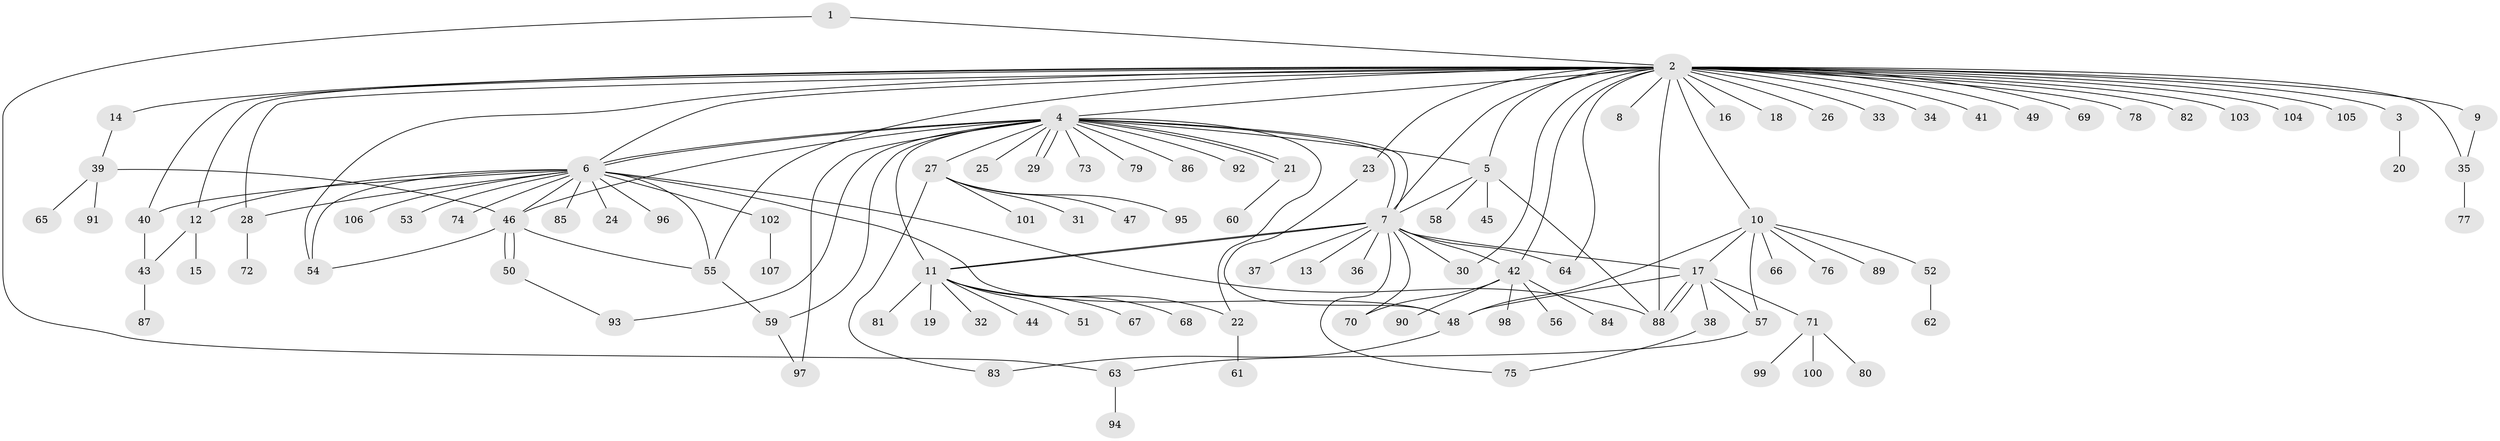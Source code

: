 // coarse degree distribution, {1: 0.7567567567567568, 3: 0.04054054054054054, 2: 0.13513513513513514, 35: 0.013513513513513514, 9: 0.02702702702702703, 5: 0.013513513513513514, 19: 0.013513513513513514}
// Generated by graph-tools (version 1.1) at 2025/50/03/04/25 21:50:03]
// undirected, 107 vertices, 148 edges
graph export_dot {
graph [start="1"]
  node [color=gray90,style=filled];
  1;
  2;
  3;
  4;
  5;
  6;
  7;
  8;
  9;
  10;
  11;
  12;
  13;
  14;
  15;
  16;
  17;
  18;
  19;
  20;
  21;
  22;
  23;
  24;
  25;
  26;
  27;
  28;
  29;
  30;
  31;
  32;
  33;
  34;
  35;
  36;
  37;
  38;
  39;
  40;
  41;
  42;
  43;
  44;
  45;
  46;
  47;
  48;
  49;
  50;
  51;
  52;
  53;
  54;
  55;
  56;
  57;
  58;
  59;
  60;
  61;
  62;
  63;
  64;
  65;
  66;
  67;
  68;
  69;
  70;
  71;
  72;
  73;
  74;
  75;
  76;
  77;
  78;
  79;
  80;
  81;
  82;
  83;
  84;
  85;
  86;
  87;
  88;
  89;
  90;
  91;
  92;
  93;
  94;
  95;
  96;
  97;
  98;
  99;
  100;
  101;
  102;
  103;
  104;
  105;
  106;
  107;
  1 -- 2;
  1 -- 63;
  2 -- 3;
  2 -- 4;
  2 -- 5;
  2 -- 6;
  2 -- 7;
  2 -- 8;
  2 -- 9;
  2 -- 10;
  2 -- 12;
  2 -- 14;
  2 -- 16;
  2 -- 18;
  2 -- 23;
  2 -- 26;
  2 -- 28;
  2 -- 30;
  2 -- 33;
  2 -- 34;
  2 -- 35;
  2 -- 40;
  2 -- 41;
  2 -- 42;
  2 -- 49;
  2 -- 54;
  2 -- 55;
  2 -- 64;
  2 -- 69;
  2 -- 78;
  2 -- 82;
  2 -- 88;
  2 -- 103;
  2 -- 104;
  2 -- 105;
  3 -- 20;
  4 -- 5;
  4 -- 6;
  4 -- 6;
  4 -- 7;
  4 -- 7;
  4 -- 11;
  4 -- 21;
  4 -- 21;
  4 -- 22;
  4 -- 25;
  4 -- 27;
  4 -- 29;
  4 -- 29;
  4 -- 46;
  4 -- 59;
  4 -- 73;
  4 -- 79;
  4 -- 86;
  4 -- 92;
  4 -- 93;
  4 -- 97;
  5 -- 7;
  5 -- 45;
  5 -- 58;
  5 -- 88;
  6 -- 12;
  6 -- 24;
  6 -- 28;
  6 -- 40;
  6 -- 46;
  6 -- 48;
  6 -- 53;
  6 -- 54;
  6 -- 55;
  6 -- 74;
  6 -- 85;
  6 -- 88;
  6 -- 96;
  6 -- 102;
  6 -- 106;
  7 -- 11;
  7 -- 11;
  7 -- 13;
  7 -- 17;
  7 -- 30;
  7 -- 36;
  7 -- 37;
  7 -- 42;
  7 -- 64;
  7 -- 70;
  7 -- 75;
  9 -- 35;
  10 -- 17;
  10 -- 48;
  10 -- 52;
  10 -- 57;
  10 -- 66;
  10 -- 76;
  10 -- 89;
  11 -- 19;
  11 -- 22;
  11 -- 32;
  11 -- 44;
  11 -- 51;
  11 -- 67;
  11 -- 68;
  11 -- 81;
  12 -- 15;
  12 -- 43;
  14 -- 39;
  17 -- 38;
  17 -- 48;
  17 -- 57;
  17 -- 71;
  17 -- 88;
  17 -- 88;
  21 -- 60;
  22 -- 61;
  23 -- 48;
  27 -- 31;
  27 -- 47;
  27 -- 83;
  27 -- 95;
  27 -- 101;
  28 -- 72;
  35 -- 77;
  38 -- 75;
  39 -- 46;
  39 -- 65;
  39 -- 91;
  40 -- 43;
  42 -- 56;
  42 -- 70;
  42 -- 84;
  42 -- 90;
  42 -- 98;
  43 -- 87;
  46 -- 50;
  46 -- 50;
  46 -- 54;
  46 -- 55;
  48 -- 83;
  50 -- 93;
  52 -- 62;
  55 -- 59;
  57 -- 63;
  59 -- 97;
  63 -- 94;
  71 -- 80;
  71 -- 99;
  71 -- 100;
  102 -- 107;
}
